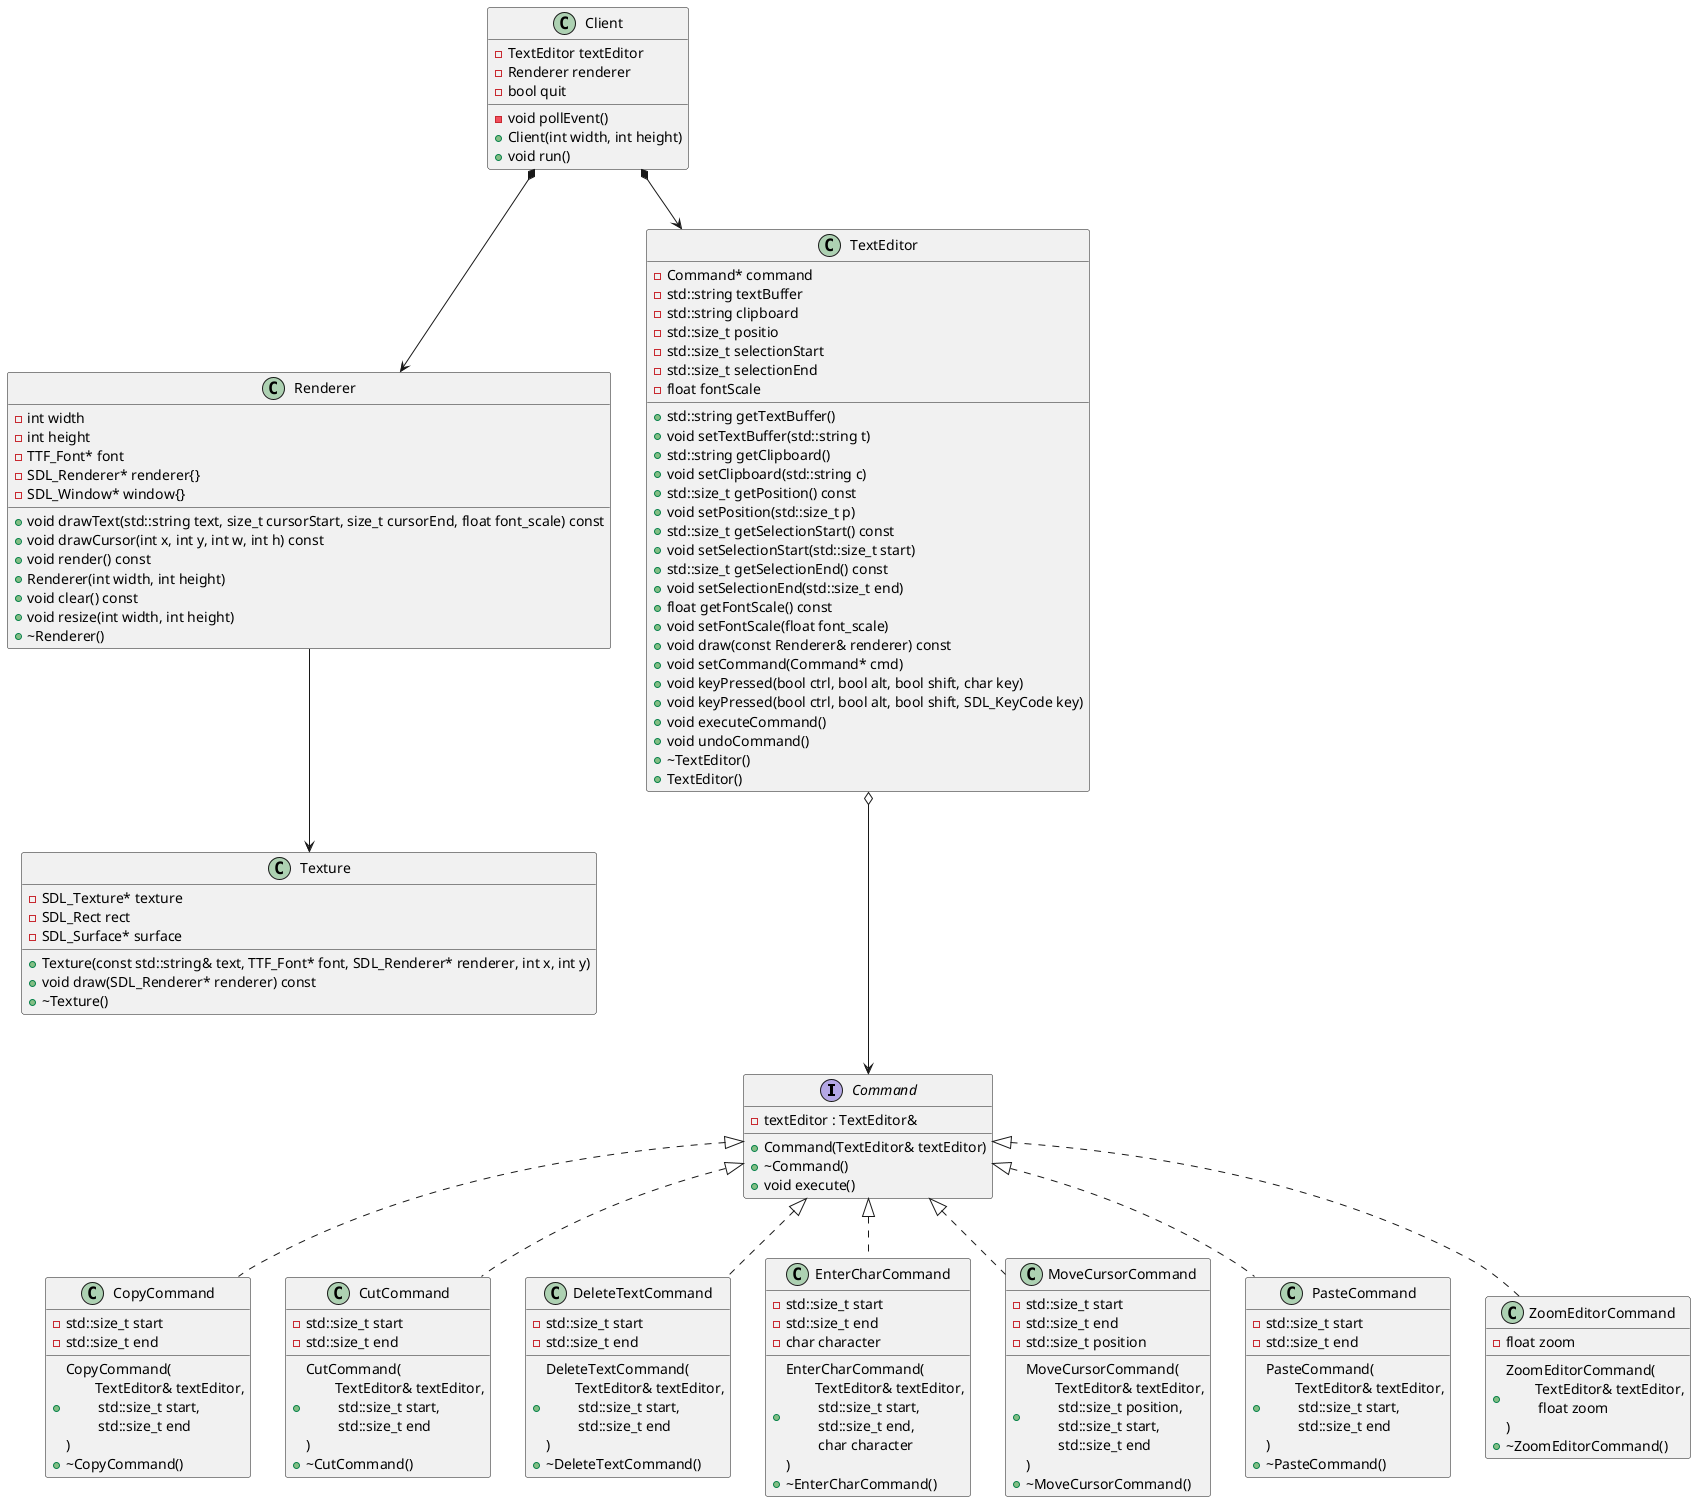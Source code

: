 @startuml
interface Command {
    - textEditor : TextEditor&
    + Command(TextEditor& textEditor)
    + ~Command()
    + void execute()
}

class CopyCommand {
    - std::size_t start
    - std::size_t end
    + CopyCommand(\n\tTextEditor& textEditor,\n\t std::size_t start,\n\t std::size_t end\n)
    + ~CopyCommand()
}

class CutCommand {
    - std::size_t start
    - std::size_t end
    + CutCommand(\n\tTextEditor& textEditor,\n\t std::size_t start,\n\t std::size_t end\n)
    + ~CutCommand()
}

class DeleteTextCommand {
    - std::size_t start
    - std::size_t end
    + DeleteTextCommand(\n\tTextEditor& textEditor,\n\t std::size_t start,\n\t std::size_t end\n)
    + ~DeleteTextCommand()
}

class EnterCharCommand {
    - std::size_t start
    - std::size_t end
    - char character
    + EnterCharCommand(\n\tTextEditor& textEditor,\n\t std::size_t start,\n\t std::size_t end,\n\t char character\n)
    + ~EnterCharCommand()
}

class MoveCursorCommand {
    - std::size_t start
    - std::size_t end
    - std::size_t position
    + MoveCursorCommand(\n\tTextEditor& textEditor,\n\t std::size_t position,\n\t std::size_t start,\n\t std::size_t end\n)
    + ~MoveCursorCommand()
}

class PasteCommand {
    - std::size_t start
    - std::size_t end
    + PasteCommand(\n\tTextEditor& textEditor,\n\t std::size_t start,\n\t std::size_t end\n)
    + ~PasteCommand()
}

class ZoomEditorCommand {
    - float zoom
    + ZoomEditorCommand(\n\tTextEditor& textEditor,\n\t float zoom\n)
    + ~ZoomEditorCommand()
}

class Client {
   - TextEditor textEditor
   - Renderer renderer
   - bool quit
   - void pollEvent()
   + Client(int width, int height)
   + void run()
}

class Renderer {
    - int width
    - int height
    - TTF_Font* font
    - SDL_Renderer* renderer{}
    - SDL_Window* window{}
    + void drawText(std::string text, size_t cursorStart, size_t cursorEnd, float font_scale) const
    + void drawCursor(int x, int y, int w, int h) const
    + void render() const
    + Renderer(int width, int height)
    + void clear() const
    + void resize(int width, int height)
    + ~Renderer()
}

class TextEditor {
    - Command* command
    - std::string textBuffer
    - std::string clipboard
    - std::size_t positio
    - std::size_t selectionStart
    - std::size_t selectionEnd
    - float fontScale
    + std::string getTextBuffer()
    + void setTextBuffer(std::string t)
    + std::string getClipboard()
    + void setClipboard(std::string c)
    + std::size_t getPosition() const
    + void setPosition(std::size_t p)
    + std::size_t getSelectionStart() const
    + void setSelectionStart(std::size_t start)
    + std::size_t getSelectionEnd() const
    + void setSelectionEnd(std::size_t end)
    + float getFontScale() const
    + void setFontScale(float font_scale)
    + void draw(const Renderer& renderer) const
    + void setCommand(Command* cmd)
    + void keyPressed(bool ctrl, bool alt, bool shift, char key)
    + void keyPressed(bool ctrl, bool alt, bool shift, SDL_KeyCode key)
    + void executeCommand()
    + void undoCommand()
    + ~TextEditor()
    + TextEditor()
}

class Texture {
    - SDL_Texture* texture
    - SDL_Rect rect
    - SDL_Surface* surface
    + Texture(const std::string& text, TTF_Font* font, SDL_Renderer* renderer, int x, int y)
    + void draw(SDL_Renderer* renderer) const
    + ~Texture()
}

Command <|.. MoveCursorCommand
Command <|.. EnterCharCommand
Command <|.. DeleteTextCommand
Command <|.. CopyCommand
Command <|.. PasteCommand
Command <|.. CutCommand
Command <|.. ZoomEditorCommand

Client *--> TextEditor
TextEditor o---> Command
Renderer --> Texture
Client *--> Renderer
@enduml